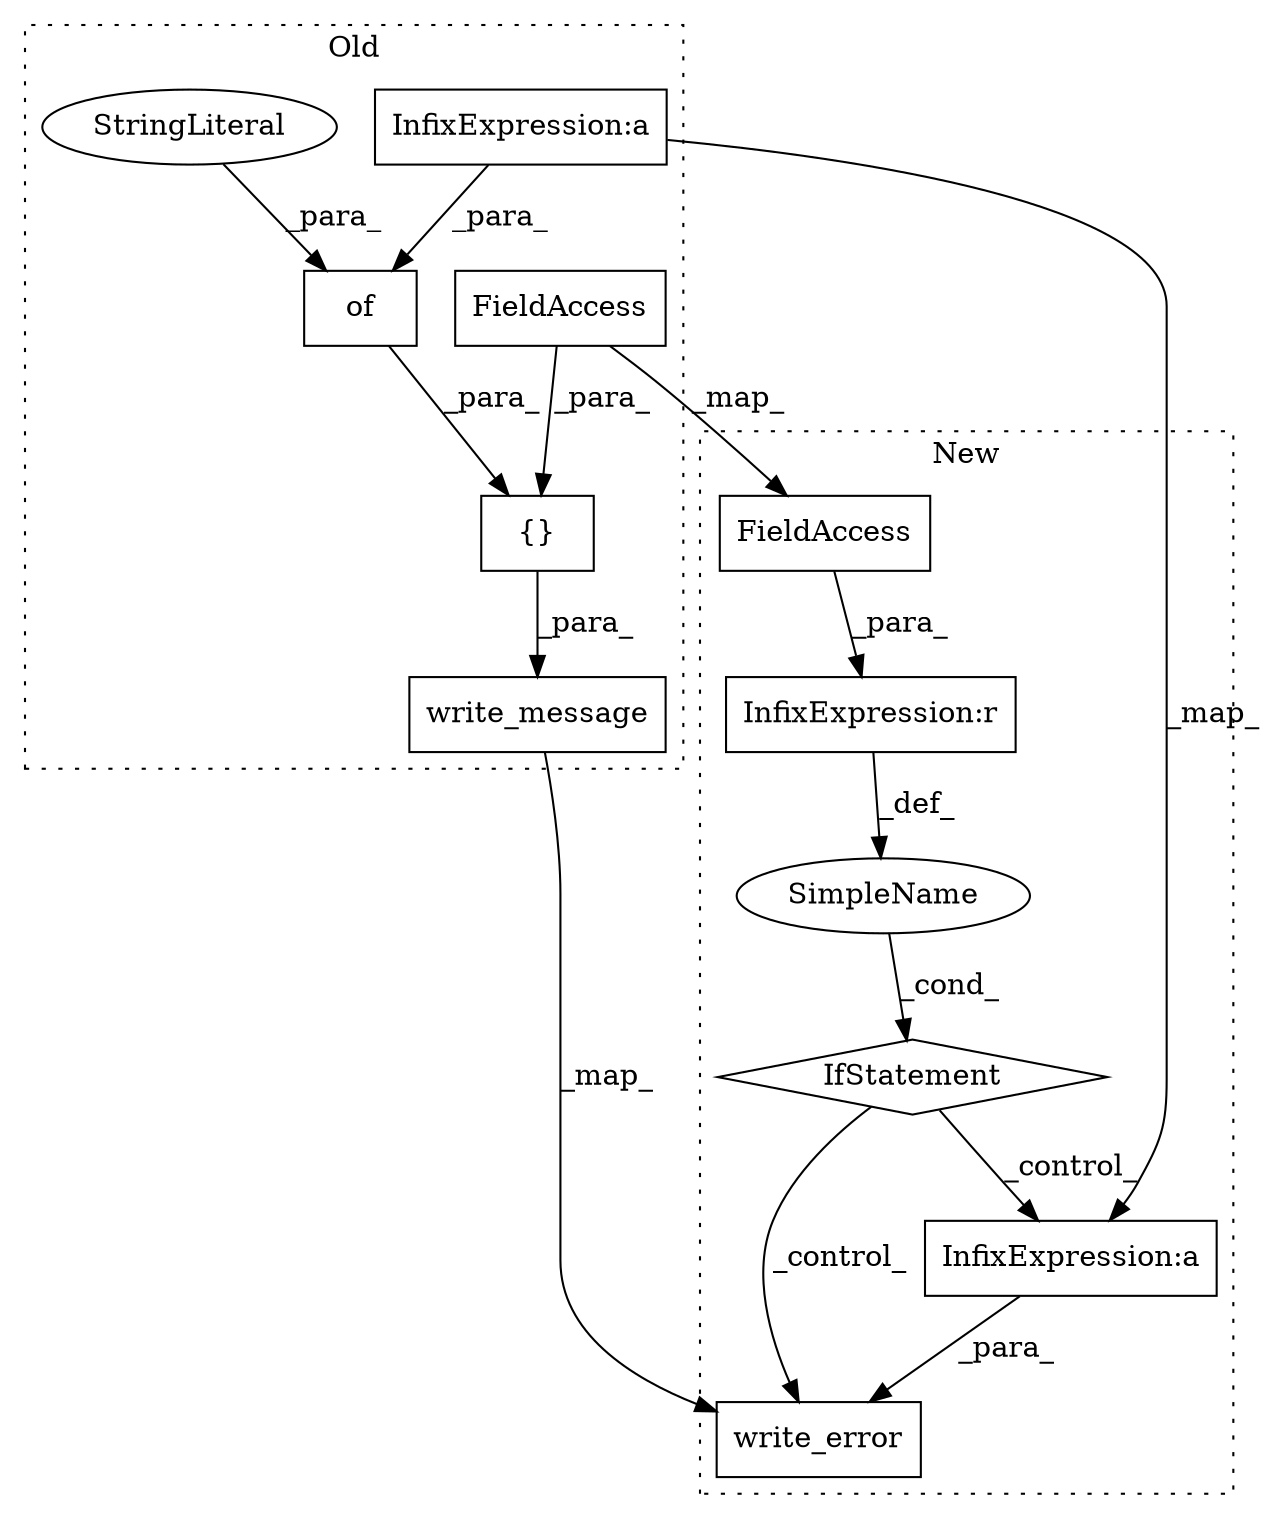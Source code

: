 digraph G {
subgraph cluster0 {
1 [label="write_message" a="32" s="7170,7262" l="14,1" shape="box"];
3 [label="{}" a="4" s="7193,7261" l="1,1" shape="box"];
4 [label="InfixExpression:a" a="27" s="7246" l="3" shape="box"];
6 [label="of" a="32" s="7222,7260" l="3,1" shape="box"];
7 [label="StringLiteral" a="45" s="7225" l="8" shape="ellipse"];
12 [label="FieldAccess" a="22" s="7194" l="23" shape="box"];
label = "Old";
style="dotted";
}
subgraph cluster1 {
2 [label="write_error" a="32" s="8295,8331" l="12,1" shape="box"];
5 [label="InfixExpression:a" a="27" s="8318" l="3" shape="box"];
8 [label="InfixExpression:r" a="27" s="8210" l="4" shape="box"];
9 [label="IfStatement" a="25" s="8202,8246" l="4,2" shape="diamond"];
10 [label="SimpleName" a="42" s="" l="" shape="ellipse"];
11 [label="FieldAccess" a="22" s="8214" l="32" shape="box"];
label = "New";
style="dotted";
}
1 -> 2 [label="_map_"];
3 -> 1 [label="_para_"];
4 -> 6 [label="_para_"];
4 -> 5 [label="_map_"];
5 -> 2 [label="_para_"];
6 -> 3 [label="_para_"];
7 -> 6 [label="_para_"];
8 -> 10 [label="_def_"];
9 -> 2 [label="_control_"];
9 -> 5 [label="_control_"];
10 -> 9 [label="_cond_"];
11 -> 8 [label="_para_"];
12 -> 3 [label="_para_"];
12 -> 11 [label="_map_"];
}